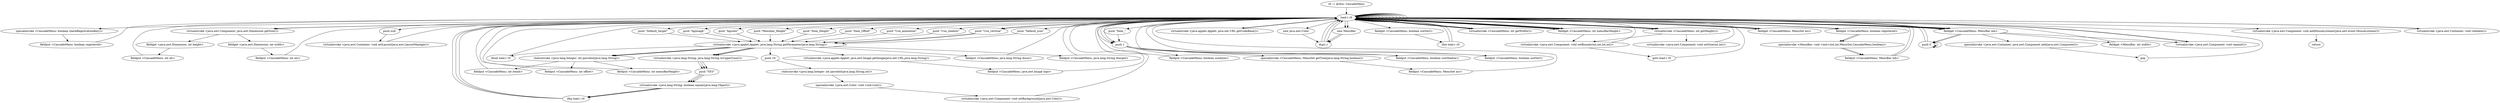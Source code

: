 digraph "" {
    "r0 := @this: CascadeMenu"
    "load.r r0"
    "r0 := @this: CascadeMenu"->"load.r r0";
    "load.r r0"->"load.r r0";
    "specialinvoke <CascadeMenu: boolean checkRegistrationKey()>"
    "load.r r0"->"specialinvoke <CascadeMenu: boolean checkRegistrationKey()>";
    "fieldput <CascadeMenu: boolean registered>"
    "specialinvoke <CascadeMenu: boolean checkRegistrationKey()>"->"fieldput <CascadeMenu: boolean registered>";
    "fieldput <CascadeMenu: boolean registered>"->"load.r r0";
    "load.r r0"->"load.r r0";
    "virtualinvoke <java.awt.Component: java.awt.Dimension getSize()>"
    "load.r r0"->"virtualinvoke <java.awt.Component: java.awt.Dimension getSize()>";
    "fieldget <java.awt.Dimension: int width>"
    "virtualinvoke <java.awt.Component: java.awt.Dimension getSize()>"->"fieldget <java.awt.Dimension: int width>";
    "fieldput <CascadeMenu: int aw>"
    "fieldget <java.awt.Dimension: int width>"->"fieldput <CascadeMenu: int aw>";
    "fieldput <CascadeMenu: int aw>"->"load.r r0";
    "load.r r0"->"load.r r0";
    "load.r r0"->"virtualinvoke <java.awt.Component: java.awt.Dimension getSize()>";
    "fieldget <java.awt.Dimension: int height>"
    "virtualinvoke <java.awt.Component: java.awt.Dimension getSize()>"->"fieldget <java.awt.Dimension: int height>";
    "fieldput <CascadeMenu: int ah>"
    "fieldget <java.awt.Dimension: int height>"->"fieldput <CascadeMenu: int ah>";
    "fieldput <CascadeMenu: int ah>"->"load.r r0";
    "push null"
    "load.r r0"->"push null";
    "virtualinvoke <java.awt.Container: void setLayout(java.awt.LayoutManager)>"
    "push null"->"virtualinvoke <java.awt.Container: void setLayout(java.awt.LayoutManager)>";
    "virtualinvoke <java.awt.Container: void setLayout(java.awt.LayoutManager)>"->"load.r r0";
    "load.r r0"->"load.r r0";
    "push \"Item_Height\""
    "load.r r0"->"push \"Item_Height\"";
    "virtualinvoke <java.applet.Applet: java.lang.String getParameter(java.lang.String)>"
    "push \"Item_Height\""->"virtualinvoke <java.applet.Applet: java.lang.String getParameter(java.lang.String)>";
    "staticinvoke <java.lang.Integer: int parseInt(java.lang.String)>"
    "virtualinvoke <java.applet.Applet: java.lang.String getParameter(java.lang.String)>"->"staticinvoke <java.lang.Integer: int parseInt(java.lang.String)>";
    "fieldput <CascadeMenu: int itemh>"
    "staticinvoke <java.lang.Integer: int parseInt(java.lang.String)>"->"fieldput <CascadeMenu: int itemh>";
    "fieldput <CascadeMenu: int itemh>"->"load.r r0";
    "load.r r0"->"load.r r0";
    "push \"Item_Offset\""
    "load.r r0"->"push \"Item_Offset\"";
    "push \"Item_Offset\""->"virtualinvoke <java.applet.Applet: java.lang.String getParameter(java.lang.String)>";
    "virtualinvoke <java.applet.Applet: java.lang.String getParameter(java.lang.String)>"->"staticinvoke <java.lang.Integer: int parseInt(java.lang.String)>";
    "fieldput <CascadeMenu: int offset>"
    "staticinvoke <java.lang.Integer: int parseInt(java.lang.String)>"->"fieldput <CascadeMenu: int offset>";
    "fieldput <CascadeMenu: int offset>"->"load.r r0";
    "push \"Use_animation\""
    "load.r r0"->"push \"Use_animation\"";
    "push \"Use_animation\""->"virtualinvoke <java.applet.Applet: java.lang.String getParameter(java.lang.String)>";
    "virtualinvoke <java.lang.String: java.lang.String toUpperCase()>"
    "virtualinvoke <java.applet.Applet: java.lang.String getParameter(java.lang.String)>"->"virtualinvoke <java.lang.String: java.lang.String toUpperCase()>";
    "push \"YES\""
    "virtualinvoke <java.lang.String: java.lang.String toUpperCase()>"->"push \"YES\"";
    "virtualinvoke <java.lang.String: boolean equals(java.lang.Object)>"
    "push \"YES\""->"virtualinvoke <java.lang.String: boolean equals(java.lang.Object)>";
    "ifeq load.r r0"
    "virtualinvoke <java.lang.String: boolean equals(java.lang.Object)>"->"ifeq load.r r0";
    "ifeq load.r r0"->"load.r r0";
    "push 1"
    "load.r r0"->"push 1";
    "fieldput <CascadeMenu: boolean useAnim>"
    "push 1"->"fieldput <CascadeMenu: boolean useAnim>";
    "fieldput <CascadeMenu: boolean useAnim>"->"load.r r0";
    "push \"Use_shadow\""
    "load.r r0"->"push \"Use_shadow\"";
    "push \"Use_shadow\""->"virtualinvoke <java.applet.Applet: java.lang.String getParameter(java.lang.String)>";
    "virtualinvoke <java.applet.Applet: java.lang.String getParameter(java.lang.String)>"->"virtualinvoke <java.lang.String: java.lang.String toUpperCase()>";
    "virtualinvoke <java.lang.String: java.lang.String toUpperCase()>"->"push \"YES\"";
    "push \"YES\""->"virtualinvoke <java.lang.String: boolean equals(java.lang.Object)>";
    "virtualinvoke <java.lang.String: boolean equals(java.lang.Object)>"->"ifeq load.r r0";
    "ifeq load.r r0"->"load.r r0";
    "load.r r0"->"push 1";
    "fieldput <CascadeMenu: boolean useShadow>"
    "push 1"->"fieldput <CascadeMenu: boolean useShadow>";
    "fieldput <CascadeMenu: boolean useShadow>"->"load.r r0";
    "push \"Use_vertical\""
    "load.r r0"->"push \"Use_vertical\"";
    "push \"Use_vertical\""->"virtualinvoke <java.applet.Applet: java.lang.String getParameter(java.lang.String)>";
    "ifnull load.r r0"
    "virtualinvoke <java.applet.Applet: java.lang.String getParameter(java.lang.String)>"->"ifnull load.r r0";
    "ifnull load.r r0"->"load.r r0";
    "load.r r0"->"push \"Use_vertical\"";
    "push \"Use_vertical\""->"virtualinvoke <java.applet.Applet: java.lang.String getParameter(java.lang.String)>";
    "virtualinvoke <java.applet.Applet: java.lang.String getParameter(java.lang.String)>"->"virtualinvoke <java.lang.String: java.lang.String toUpperCase()>";
    "virtualinvoke <java.lang.String: java.lang.String toUpperCase()>"->"push \"YES\"";
    "push \"YES\""->"virtualinvoke <java.lang.String: boolean equals(java.lang.Object)>";
    "virtualinvoke <java.lang.String: boolean equals(java.lang.Object)>"->"ifeq load.r r0";
    "ifeq load.r r0"->"load.r r0";
    "load.r r0"->"push 1";
    "fieldput <CascadeMenu: boolean useVert>"
    "push 1"->"fieldput <CascadeMenu: boolean useVert>";
    "fieldput <CascadeMenu: boolean useVert>"->"load.r r0";
    "load.r r0"->"load.r r0";
    "push \"Default_icon\""
    "load.r r0"->"push \"Default_icon\"";
    "push \"Default_icon\""->"virtualinvoke <java.applet.Applet: java.lang.String getParameter(java.lang.String)>";
    "fieldput <CascadeMenu: java.lang.String dicon>"
    "virtualinvoke <java.applet.Applet: java.lang.String getParameter(java.lang.String)>"->"fieldput <CascadeMenu: java.lang.String dicon>";
    "fieldput <CascadeMenu: java.lang.String dicon>"->"load.r r0";
    "load.r r0"->"load.r r0";
    "push \"Default_target\""
    "load.r r0"->"push \"Default_target\"";
    "push \"Default_target\""->"virtualinvoke <java.applet.Applet: java.lang.String getParameter(java.lang.String)>";
    "fieldput <CascadeMenu: java.lang.String dtarget>"
    "virtualinvoke <java.applet.Applet: java.lang.String getParameter(java.lang.String)>"->"fieldput <CascadeMenu: java.lang.String dtarget>";
    "fieldput <CascadeMenu: java.lang.String dtarget>"->"load.r r0";
    "load.r r0"->"load.r r0";
    "push \"Item_\""
    "load.r r0"->"push \"Item_\"";
    "push \"Item_\""->"push 1";
    "specialinvoke <CascadeMenu: MenuSet getTree(java.lang.String,boolean)>"
    "push 1"->"specialinvoke <CascadeMenu: MenuSet getTree(java.lang.String,boolean)>";
    "fieldput <CascadeMenu: MenuSet ms>"
    "specialinvoke <CascadeMenu: MenuSet getTree(java.lang.String,boolean)>"->"fieldput <CascadeMenu: MenuSet ms>";
    "fieldput <CascadeMenu: MenuSet ms>"->"load.r r0";
    "load.r r0"->"load.r r0";
    "load.r r0"->"load.r r0";
    "virtualinvoke <java.applet.Applet: java.net.URL getCodeBase()>"
    "load.r r0"->"virtualinvoke <java.applet.Applet: java.net.URL getCodeBase()>";
    "virtualinvoke <java.applet.Applet: java.net.URL getCodeBase()>"->"load.r r0";
    "push \"bgimage\""
    "load.r r0"->"push \"bgimage\"";
    "push \"bgimage\""->"virtualinvoke <java.applet.Applet: java.lang.String getParameter(java.lang.String)>";
    "virtualinvoke <java.applet.Applet: java.awt.Image getImage(java.net.URL,java.lang.String)>"
    "virtualinvoke <java.applet.Applet: java.lang.String getParameter(java.lang.String)>"->"virtualinvoke <java.applet.Applet: java.awt.Image getImage(java.net.URL,java.lang.String)>";
    "fieldput <CascadeMenu: java.awt.Image logo>"
    "virtualinvoke <java.applet.Applet: java.awt.Image getImage(java.net.URL,java.lang.String)>"->"fieldput <CascadeMenu: java.awt.Image logo>";
    "fieldput <CascadeMenu: java.awt.Image logo>"->"load.r r0";
    "new java.awt.Color"
    "load.r r0"->"new java.awt.Color";
    "dup1.r"
    "new java.awt.Color"->"dup1.r";
    "dup1.r"->"load.r r0";
    "push \"bgcolor\""
    "load.r r0"->"push \"bgcolor\"";
    "push \"bgcolor\""->"virtualinvoke <java.applet.Applet: java.lang.String getParameter(java.lang.String)>";
    "push 16"
    "virtualinvoke <java.applet.Applet: java.lang.String getParameter(java.lang.String)>"->"push 16";
    "staticinvoke <java.lang.Integer: int parseInt(java.lang.String,int)>"
    "push 16"->"staticinvoke <java.lang.Integer: int parseInt(java.lang.String,int)>";
    "specialinvoke <java.awt.Color: void <init>(int)>"
    "staticinvoke <java.lang.Integer: int parseInt(java.lang.String,int)>"->"specialinvoke <java.awt.Color: void <init>(int)>";
    "virtualinvoke <java.awt.Component: void setBackground(java.awt.Color)>"
    "specialinvoke <java.awt.Color: void <init>(int)>"->"virtualinvoke <java.awt.Component: void setBackground(java.awt.Color)>";
    "virtualinvoke <java.awt.Component: void setBackground(java.awt.Color)>"->"load.r r0";
    "load.r r0"->"load.r r0";
    "push \"Menubar_Height\""
    "load.r r0"->"push \"Menubar_Height\"";
    "push \"Menubar_Height\""->"virtualinvoke <java.applet.Applet: java.lang.String getParameter(java.lang.String)>";
    "virtualinvoke <java.applet.Applet: java.lang.String getParameter(java.lang.String)>"->"staticinvoke <java.lang.Integer: int parseInt(java.lang.String)>";
    "fieldput <CascadeMenu: int menuBarHeight>"
    "staticinvoke <java.lang.Integer: int parseInt(java.lang.String)>"->"fieldput <CascadeMenu: int menuBarHeight>";
    "fieldput <CascadeMenu: int menuBarHeight>"->"load.r r0";
    "fieldget <CascadeMenu: boolean useVert>"
    "load.r r0"->"fieldget <CascadeMenu: boolean useVert>";
    "ifne load.r r0"
    "fieldget <CascadeMenu: boolean useVert>"->"ifne load.r r0";
    "ifne load.r r0"->"load.r r0";
    "new MenuBar"
    "load.r r0"->"new MenuBar";
    "new MenuBar"->"dup1.r";
    "dup1.r"->"load.r r0";
    "virtualinvoke <CascadeMenu: int getWidth()>"
    "load.r r0"->"virtualinvoke <CascadeMenu: int getWidth()>";
    "virtualinvoke <CascadeMenu: int getWidth()>"->"load.r r0";
    "fieldget <CascadeMenu: int menuBarHeight>"
    "load.r r0"->"fieldget <CascadeMenu: int menuBarHeight>";
    "fieldget <CascadeMenu: int menuBarHeight>"->"load.r r0";
    "fieldget <CascadeMenu: MenuSet ms>"
    "load.r r0"->"fieldget <CascadeMenu: MenuSet ms>";
    "fieldget <CascadeMenu: MenuSet ms>"->"load.r r0";
    "load.r r0"->"load.r r0";
    "fieldget <CascadeMenu: boolean registered>"
    "load.r r0"->"fieldget <CascadeMenu: boolean registered>";
    "specialinvoke <MenuBar: void <init>(int,int,MenuSet,CascadeMenu,boolean)>"
    "fieldget <CascadeMenu: boolean registered>"->"specialinvoke <MenuBar: void <init>(int,int,MenuSet,CascadeMenu,boolean)>";
    "fieldput <CascadeMenu: MenuBar mb>"
    "specialinvoke <MenuBar: void <init>(int,int,MenuSet,CascadeMenu,boolean)>"->"fieldput <CascadeMenu: MenuBar mb>";
    "fieldput <CascadeMenu: MenuBar mb>"->"load.r r0";
    "fieldget <CascadeMenu: MenuBar mb>"
    "load.r r0"->"fieldget <CascadeMenu: MenuBar mb>";
    "push 0"
    "fieldget <CascadeMenu: MenuBar mb>"->"push 0";
    "push 0"->"push 0";
    "push 0"->"load.r r0";
    "load.r r0"->"virtualinvoke <CascadeMenu: int getWidth()>";
    "virtualinvoke <CascadeMenu: int getWidth()>"->"load.r r0";
    "load.r r0"->"fieldget <CascadeMenu: int menuBarHeight>";
    "virtualinvoke <java.awt.Component: void setBounds(int,int,int,int)>"
    "fieldget <CascadeMenu: int menuBarHeight>"->"virtualinvoke <java.awt.Component: void setBounds(int,int,int,int)>";
    "goto load.r r0"
    "virtualinvoke <java.awt.Component: void setBounds(int,int,int,int)>"->"goto load.r r0";
    "goto load.r r0"->"load.r r0";
    "load.r r0"->"load.r r0";
    "load.r r0"->"fieldget <CascadeMenu: MenuBar mb>";
    "specialinvoke <java.awt.Container: java.awt.Component add(java.awt.Component)>"
    "fieldget <CascadeMenu: MenuBar mb>"->"specialinvoke <java.awt.Container: java.awt.Component add(java.awt.Component)>";
    "pop"
    "specialinvoke <java.awt.Container: java.awt.Component add(java.awt.Component)>"->"pop";
    "pop"->"load.r r0";
    "load.r r0"->"load.r r0";
    "virtualinvoke <java.awt.Component: void addMouseListener(java.awt.event.MouseListener)>"
    "load.r r0"->"virtualinvoke <java.awt.Component: void addMouseListener(java.awt.event.MouseListener)>";
    "return"
    "virtualinvoke <java.awt.Component: void addMouseListener(java.awt.event.MouseListener)>"->"return";
    "ifne load.r r0"->"load.r r0";
    "load.r r0"->"new MenuBar";
    "new MenuBar"->"dup1.r";
    "dup1.r"->"load.r r0";
    "load.r r0"->"fieldget <CascadeMenu: int menuBarHeight>";
    "fieldget <CascadeMenu: int menuBarHeight>"->"load.r r0";
    "virtualinvoke <CascadeMenu: int getHeight()>"
    "load.r r0"->"virtualinvoke <CascadeMenu: int getHeight()>";
    "virtualinvoke <CascadeMenu: int getHeight()>"->"load.r r0";
    "load.r r0"->"fieldget <CascadeMenu: MenuSet ms>";
    "fieldget <CascadeMenu: MenuSet ms>"->"load.r r0";
    "load.r r0"->"load.r r0";
    "load.r r0"->"fieldget <CascadeMenu: boolean registered>";
    "fieldget <CascadeMenu: boolean registered>"->"specialinvoke <MenuBar: void <init>(int,int,MenuSet,CascadeMenu,boolean)>";
    "specialinvoke <MenuBar: void <init>(int,int,MenuSet,CascadeMenu,boolean)>"->"fieldput <CascadeMenu: MenuBar mb>";
    "fieldput <CascadeMenu: MenuBar mb>"->"load.r r0";
    "load.r r0"->"fieldget <CascadeMenu: MenuBar mb>";
    "fieldget <CascadeMenu: MenuBar mb>"->"push 0";
    "push 0"->"push 0";
    "push 0"->"load.r r0";
    "load.r r0"->"fieldget <CascadeMenu: int menuBarHeight>";
    "fieldget <CascadeMenu: int menuBarHeight>"->"load.r r0";
    "load.r r0"->"virtualinvoke <CascadeMenu: int getHeight()>";
    "virtualinvoke <CascadeMenu: int getHeight()>"->"virtualinvoke <java.awt.Component: void setBounds(int,int,int,int)>";
    "virtualinvoke <java.awt.Component: void setBounds(int,int,int,int)>"->"load.r r0";
    "load.r r0"->"fieldget <CascadeMenu: MenuBar mb>";
    "fieldget <CascadeMenu: MenuBar mb>"->"load.r r0";
    "load.r r0"->"fieldget <CascadeMenu: MenuBar mb>";
    "fieldget <MenuBar: int width>"
    "fieldget <CascadeMenu: MenuBar mb>"->"fieldget <MenuBar: int width>";
    "fieldget <MenuBar: int width>"->"load.r r0";
    "load.r r0"->"virtualinvoke <CascadeMenu: int getHeight()>";
    "virtualinvoke <java.awt.Component: void setSize(int,int)>"
    "virtualinvoke <CascadeMenu: int getHeight()>"->"virtualinvoke <java.awt.Component: void setSize(int,int)>";
    "virtualinvoke <java.awt.Component: void setSize(int,int)>"->"load.r r0";
    "virtualinvoke <java.awt.Component: void repaint()>"
    "load.r r0"->"virtualinvoke <java.awt.Component: void repaint()>";
    "virtualinvoke <java.awt.Component: void repaint()>"->"load.r r0";
    "virtualinvoke <java.awt.Container: void validate()>"
    "load.r r0"->"virtualinvoke <java.awt.Container: void validate()>";
    "virtualinvoke <java.awt.Container: void validate()>"->"load.r r0";
    "load.r r0"->"fieldget <CascadeMenu: MenuBar mb>";
    "fieldget <CascadeMenu: MenuBar mb>"->"virtualinvoke <java.awt.Component: void repaint()>";
}
